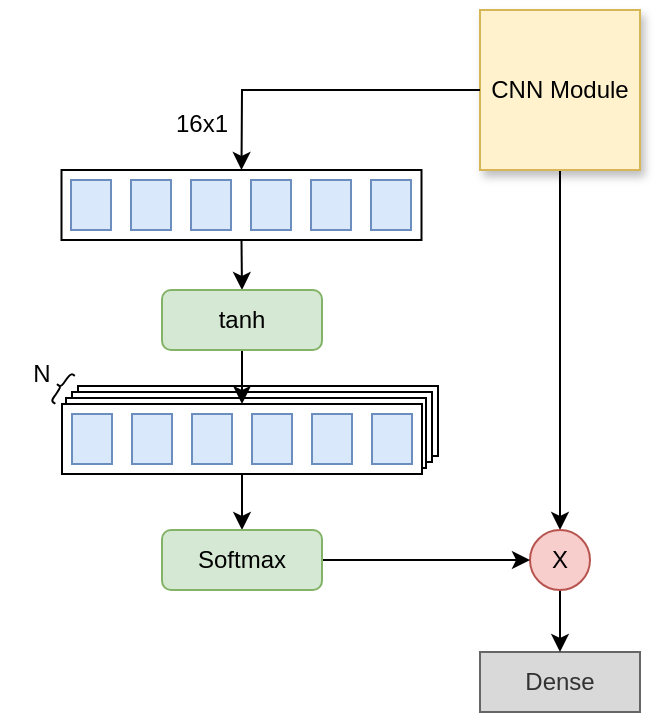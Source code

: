 <mxfile version="14.7.6" type="github">
  <diagram id="12bKeqMDI-2RTw7QtdX4" name="Page-1">
    <mxGraphModel dx="1185" dy="634" grid="1" gridSize="10" guides="1" tooltips="1" connect="1" arrows="1" fold="1" page="1" pageScale="1" pageWidth="827" pageHeight="1169" math="0" shadow="0">
      <root>
        <mxCell id="0" />
        <mxCell id="1" parent="0" />
        <mxCell id="8udzAKhZFIz63xqEFnLd-36" value="" style="rounded=0;whiteSpace=wrap;html=1;" parent="1" vertex="1">
          <mxGeometry x="259" y="208" width="180" height="35" as="geometry" />
        </mxCell>
        <mxCell id="8udzAKhZFIz63xqEFnLd-35" value="" style="rounded=0;whiteSpace=wrap;html=1;" parent="1" vertex="1">
          <mxGeometry x="256" y="211" width="180" height="35" as="geometry" />
        </mxCell>
        <mxCell id="8udzAKhZFIz63xqEFnLd-33" value="" style="rounded=0;whiteSpace=wrap;html=1;" parent="1" vertex="1">
          <mxGeometry x="253" y="214" width="180" height="35" as="geometry" />
        </mxCell>
        <mxCell id="8udzAKhZFIz63xqEFnLd-4" style="edgeStyle=orthogonalEdgeStyle;rounded=0;orthogonalLoop=1;jettySize=auto;html=1;exitX=0.5;exitY=1;exitDx=0;exitDy=0;entryX=0.5;entryY=0;entryDx=0;entryDy=0;" parent="1" source="8udzAKhZFIz63xqEFnLd-1" target="8udzAKhZFIz63xqEFnLd-20" edge="1">
          <mxGeometry relative="1" as="geometry" />
        </mxCell>
        <mxCell id="8udzAKhZFIz63xqEFnLd-1" value="CNN Module" style="rounded=0;whiteSpace=wrap;html=1;strokeColor=#d6b656;fillColor=#fff2cc;shadow=1;" parent="1" vertex="1">
          <mxGeometry x="460" y="20" width="80" height="80" as="geometry" />
        </mxCell>
        <mxCell id="8udzAKhZFIz63xqEFnLd-3" value="Dense" style="rounded=0;whiteSpace=wrap;html=1;strokeColor=#666666;fontColor=#333333;fillColor=#D9D9D9;" parent="1" vertex="1">
          <mxGeometry x="460" y="341" width="80" height="30" as="geometry" />
        </mxCell>
        <mxCell id="8udzAKhZFIz63xqEFnLd-32" style="edgeStyle=orthogonalEdgeStyle;rounded=0;jumpSize=0;orthogonalLoop=1;jettySize=auto;html=1;exitX=0.5;exitY=1;exitDx=0;exitDy=0;entryX=0.5;entryY=0;entryDx=0;entryDy=0;" parent="1" source="8udzAKhZFIz63xqEFnLd-6" target="8udzAKhZFIz63xqEFnLd-31" edge="1">
          <mxGeometry relative="1" as="geometry" />
        </mxCell>
        <mxCell id="8udzAKhZFIz63xqEFnLd-6" value="" style="rounded=0;whiteSpace=wrap;html=1;fillColor=none;" parent="1" vertex="1">
          <mxGeometry x="250.75" y="100" width="180" height="35" as="geometry" />
        </mxCell>
        <mxCell id="8udzAKhZFIz63xqEFnLd-8" value="" style="endArrow=classic;html=1;entryX=0.5;entryY=0;entryDx=0;entryDy=0;jumpSize=0;rounded=0;exitX=0;exitY=0.5;exitDx=0;exitDy=0;" parent="1" target="8udzAKhZFIz63xqEFnLd-6" edge="1" source="8udzAKhZFIz63xqEFnLd-1">
          <mxGeometry width="50" height="50" relative="1" as="geometry">
            <mxPoint x="556" y="80" as="sourcePoint" />
            <mxPoint x="616" y="120" as="targetPoint" />
            <Array as="points">
              <mxPoint x="341" y="60" />
            </Array>
          </mxGeometry>
        </mxCell>
        <mxCell id="8udzAKhZFIz63xqEFnLd-14" value="" style="rounded=0;whiteSpace=wrap;html=1;fillColor=#dae8fc;strokeColor=#6c8ebf;" parent="1" vertex="1">
          <mxGeometry x="345.5" y="105" width="20" height="25" as="geometry" />
        </mxCell>
        <mxCell id="8udzAKhZFIz63xqEFnLd-15" value="" style="rounded=0;whiteSpace=wrap;html=1;fillColor=#dae8fc;strokeColor=#6c8ebf;" parent="1" vertex="1">
          <mxGeometry x="375.5" y="105" width="20" height="25" as="geometry" />
        </mxCell>
        <mxCell id="8udzAKhZFIz63xqEFnLd-16" value="" style="rounded=0;whiteSpace=wrap;html=1;fillColor=#dae8fc;strokeColor=#6c8ebf;" parent="1" vertex="1">
          <mxGeometry x="405.5" y="105" width="20" height="25" as="geometry" />
        </mxCell>
        <mxCell id="8udzAKhZFIz63xqEFnLd-21" style="edgeStyle=orthogonalEdgeStyle;rounded=0;jumpSize=0;orthogonalLoop=1;jettySize=auto;html=1;entryX=0.5;entryY=0;entryDx=0;entryDy=0;" parent="1" source="8udzAKhZFIz63xqEFnLd-20" target="8udzAKhZFIz63xqEFnLd-3" edge="1">
          <mxGeometry relative="1" as="geometry" />
        </mxCell>
        <mxCell id="8udzAKhZFIz63xqEFnLd-20" value="X" style="ellipse;whiteSpace=wrap;html=1;aspect=fixed;rounded=1;strokeColor=#b85450;fillColor=#f8cecc;" parent="1" vertex="1">
          <mxGeometry x="485" y="280" width="30" height="30" as="geometry" />
        </mxCell>
        <mxCell id="8udzAKhZFIz63xqEFnLd-40" style="edgeStyle=orthogonalEdgeStyle;rounded=0;jumpSize=0;orthogonalLoop=1;jettySize=auto;html=1;entryX=0.5;entryY=0;entryDx=0;entryDy=0;" parent="1" source="8udzAKhZFIz63xqEFnLd-22" target="8udzAKhZFIz63xqEFnLd-39" edge="1">
          <mxGeometry relative="1" as="geometry" />
        </mxCell>
        <mxCell id="8udzAKhZFIz63xqEFnLd-22" value="" style="rounded=0;whiteSpace=wrap;html=1;" parent="1" vertex="1">
          <mxGeometry x="251" y="217" width="180" height="35" as="geometry" />
        </mxCell>
        <mxCell id="8udzAKhZFIz63xqEFnLd-23" value="" style="rounded=0;whiteSpace=wrap;html=1;fillColor=#dae8fc;strokeColor=#6c8ebf;" parent="1" vertex="1">
          <mxGeometry x="256" y="222" width="20" height="25" as="geometry" />
        </mxCell>
        <mxCell id="8udzAKhZFIz63xqEFnLd-24" value="" style="rounded=0;whiteSpace=wrap;html=1;fillColor=#dae8fc;strokeColor=#6c8ebf;" parent="1" vertex="1">
          <mxGeometry x="286" y="222" width="20" height="25" as="geometry" />
        </mxCell>
        <mxCell id="8udzAKhZFIz63xqEFnLd-25" value="" style="rounded=0;whiteSpace=wrap;html=1;fillColor=#dae8fc;strokeColor=#6c8ebf;" parent="1" vertex="1">
          <mxGeometry x="316" y="222" width="20" height="25" as="geometry" />
        </mxCell>
        <mxCell id="8udzAKhZFIz63xqEFnLd-26" value="" style="rounded=0;whiteSpace=wrap;html=1;fillColor=#dae8fc;strokeColor=#6c8ebf;" parent="1" vertex="1">
          <mxGeometry x="346" y="222" width="20" height="25" as="geometry" />
        </mxCell>
        <mxCell id="8udzAKhZFIz63xqEFnLd-27" value="" style="rounded=0;whiteSpace=wrap;html=1;fillColor=#dae8fc;strokeColor=#6c8ebf;" parent="1" vertex="1">
          <mxGeometry x="376" y="222" width="20" height="25" as="geometry" />
        </mxCell>
        <mxCell id="8udzAKhZFIz63xqEFnLd-28" value="" style="rounded=0;whiteSpace=wrap;html=1;fillColor=#dae8fc;strokeColor=#6c8ebf;" parent="1" vertex="1">
          <mxGeometry x="406" y="222" width="20" height="25" as="geometry" />
        </mxCell>
        <mxCell id="8udzAKhZFIz63xqEFnLd-38" style="edgeStyle=orthogonalEdgeStyle;rounded=0;jumpSize=0;orthogonalLoop=1;jettySize=auto;html=1;entryX=0.5;entryY=0;entryDx=0;entryDy=0;" parent="1" source="8udzAKhZFIz63xqEFnLd-31" target="8udzAKhZFIz63xqEFnLd-22" edge="1">
          <mxGeometry relative="1" as="geometry" />
        </mxCell>
        <mxCell id="8udzAKhZFIz63xqEFnLd-31" value="tanh" style="rounded=1;whiteSpace=wrap;html=1;fillColor=#d5e8d4;strokeColor=#82b366;" parent="1" vertex="1">
          <mxGeometry x="301" y="160" width="80" height="30" as="geometry" />
        </mxCell>
        <mxCell id="8udzAKhZFIz63xqEFnLd-41" style="edgeStyle=orthogonalEdgeStyle;rounded=0;jumpSize=0;orthogonalLoop=1;jettySize=auto;html=1;exitX=1;exitY=0.5;exitDx=0;exitDy=0;" parent="1" source="8udzAKhZFIz63xqEFnLd-39" target="8udzAKhZFIz63xqEFnLd-20" edge="1">
          <mxGeometry relative="1" as="geometry" />
        </mxCell>
        <mxCell id="8udzAKhZFIz63xqEFnLd-39" value="Softmax" style="rounded=1;whiteSpace=wrap;html=1;fillColor=#d5e8d4;strokeColor=#82b366;" parent="1" vertex="1">
          <mxGeometry x="301" y="280" width="80" height="30" as="geometry" />
        </mxCell>
        <mxCell id="7WbZR0eeq0xKLlafjDww-3" value="" style="rounded=0;whiteSpace=wrap;html=1;fillColor=#dae8fc;strokeColor=#6c8ebf;" vertex="1" parent="1">
          <mxGeometry x="255.5" y="105" width="20" height="25" as="geometry" />
        </mxCell>
        <mxCell id="7WbZR0eeq0xKLlafjDww-4" value="" style="rounded=0;whiteSpace=wrap;html=1;fillColor=#dae8fc;strokeColor=#6c8ebf;" vertex="1" parent="1">
          <mxGeometry x="285.5" y="105" width="20" height="25" as="geometry" />
        </mxCell>
        <mxCell id="7WbZR0eeq0xKLlafjDww-5" value="" style="rounded=0;whiteSpace=wrap;html=1;fillColor=#dae8fc;strokeColor=#6c8ebf;" vertex="1" parent="1">
          <mxGeometry x="315.5" y="105" width="20" height="25" as="geometry" />
        </mxCell>
        <mxCell id="7WbZR0eeq0xKLlafjDww-6" value="" style="shape=curlyBracket;whiteSpace=wrap;html=1;rounded=1;shadow=0;fillColor=#D9D9D9;rotation=35;size=0.5;" vertex="1" parent="1">
          <mxGeometry x="248" y="200" width="5" height="17" as="geometry" />
        </mxCell>
        <mxCell id="7WbZR0eeq0xKLlafjDww-7" value="N" style="text;html=1;strokeColor=none;fillColor=none;align=center;verticalAlign=middle;whiteSpace=wrap;rounded=0;shadow=0;" vertex="1" parent="1">
          <mxGeometry x="220.5" y="192" width="40" height="20" as="geometry" />
        </mxCell>
        <mxCell id="7WbZR0eeq0xKLlafjDww-8" value="16x1" style="text;html=1;strokeColor=none;fillColor=none;align=center;verticalAlign=middle;whiteSpace=wrap;rounded=0;shadow=0;" vertex="1" parent="1">
          <mxGeometry x="300.5" y="67" width="40" height="20" as="geometry" />
        </mxCell>
      </root>
    </mxGraphModel>
  </diagram>
</mxfile>

